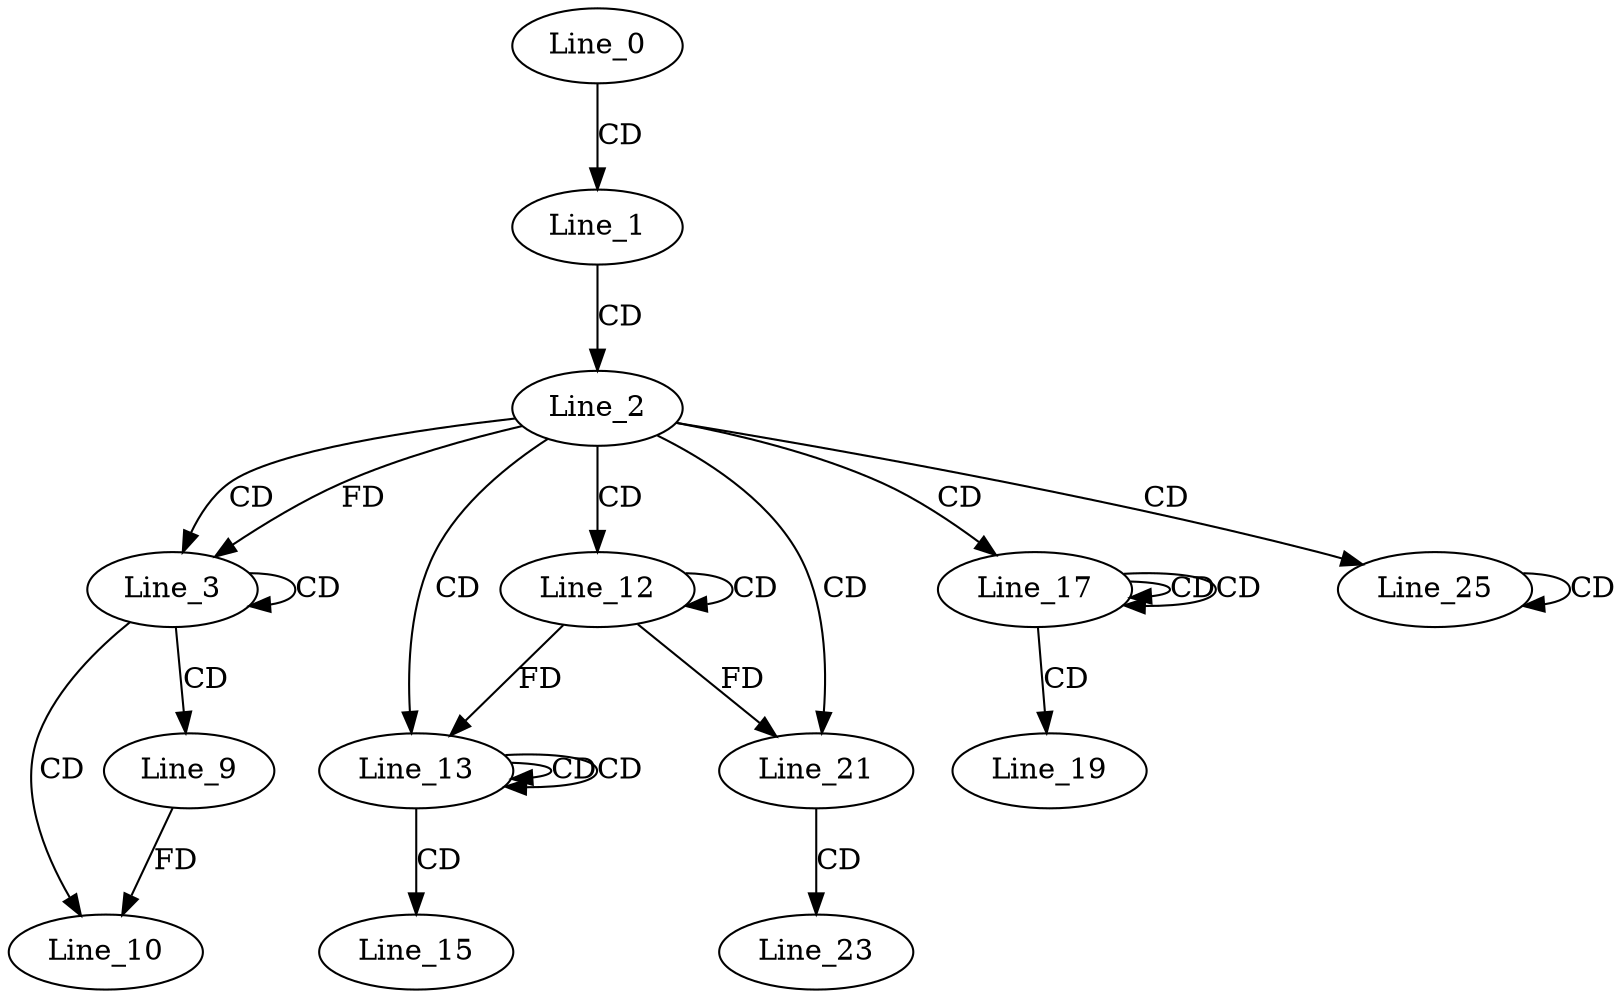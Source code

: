 digraph G {
  Line_0;
  Line_1;
  Line_2;
  Line_3;
  Line_3;
  Line_9;
  Line_10;
  Line_12;
  Line_12;
  Line_13;
  Line_13;
  Line_13;
  Line_15;
  Line_17;
  Line_17;
  Line_17;
  Line_19;
  Line_21;
  Line_21;
  Line_23;
  Line_25;
  Line_25;
  Line_0 -> Line_1 [ label="CD" ];
  Line_1 -> Line_2 [ label="CD" ];
  Line_2 -> Line_3 [ label="CD" ];
  Line_3 -> Line_3 [ label="CD" ];
  Line_2 -> Line_3 [ label="FD" ];
  Line_3 -> Line_9 [ label="CD" ];
  Line_3 -> Line_10 [ label="CD" ];
  Line_9 -> Line_10 [ label="FD" ];
  Line_2 -> Line_12 [ label="CD" ];
  Line_12 -> Line_12 [ label="CD" ];
  Line_2 -> Line_13 [ label="CD" ];
  Line_13 -> Line_13 [ label="CD" ];
  Line_13 -> Line_13 [ label="CD" ];
  Line_12 -> Line_13 [ label="FD" ];
  Line_13 -> Line_15 [ label="CD" ];
  Line_2 -> Line_17 [ label="CD" ];
  Line_17 -> Line_17 [ label="CD" ];
  Line_17 -> Line_17 [ label="CD" ];
  Line_17 -> Line_19 [ label="CD" ];
  Line_2 -> Line_21 [ label="CD" ];
  Line_12 -> Line_21 [ label="FD" ];
  Line_21 -> Line_23 [ label="CD" ];
  Line_2 -> Line_25 [ label="CD" ];
  Line_25 -> Line_25 [ label="CD" ];
}
